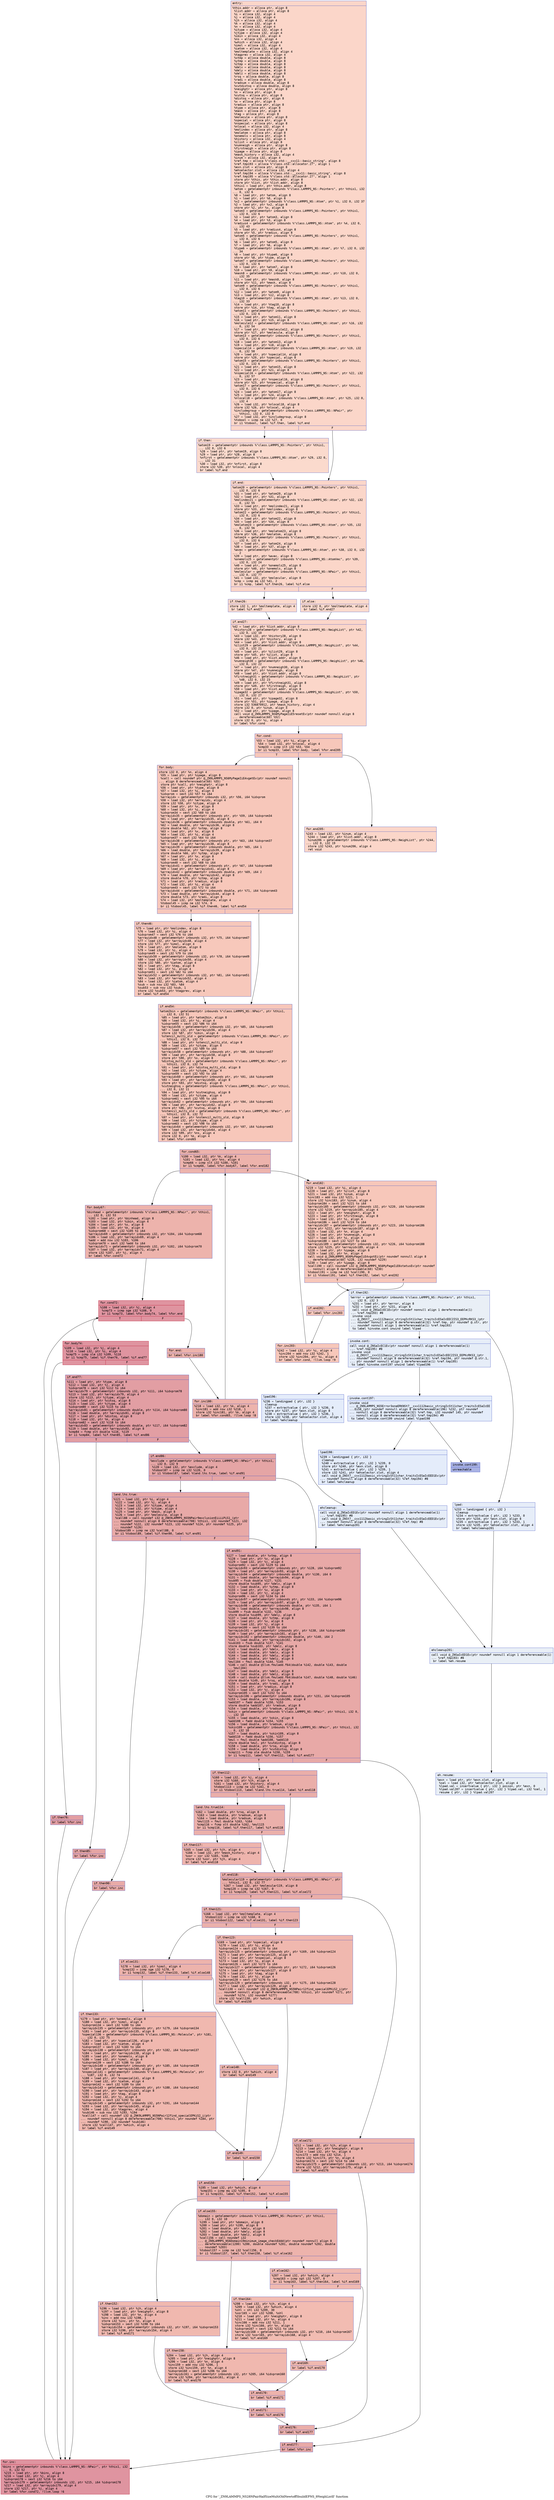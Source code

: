 digraph "CFG for '_ZN9LAMMPS_NS28NPairHalfSizeMultiOldNewtoff5buildEPNS_9NeighListE' function" {
	label="CFG for '_ZN9LAMMPS_NS28NPairHalfSizeMultiOldNewtoff5buildEPNS_9NeighListE' function";

	Node0x558f0df1bc90 [shape=record,color="#3d50c3ff", style=filled, fillcolor="#f6a38570" fontname="Courier",label="{entry:\l|  %this.addr = alloca ptr, align 8\l  %list.addr = alloca ptr, align 8\l  %i = alloca i32, align 4\l  %j = alloca i32, align 4\l  %jh = alloca i32, align 4\l  %k = alloca i32, align 4\l  %n = alloca i32, align 4\l  %itype = alloca i32, align 4\l  %jtype = alloca i32, align 4\l  %ibin = alloca i32, align 4\l  %ns = alloca i32, align 4\l  %which = alloca i32, align 4\l  %imol = alloca i32, align 4\l  %iatom = alloca i32, align 4\l  %moltemplate = alloca i32, align 4\l  %tagprev = alloca i32, align 4\l  %xtmp = alloca double, align 8\l  %ytmp = alloca double, align 8\l  %ztmp = alloca double, align 8\l  %delx = alloca double, align 8\l  %dely = alloca double, align 8\l  %delz = alloca double, align 8\l  %rsq = alloca double, align 8\l  %radi = alloca double, align 8\l  %radsum = alloca double, align 8\l  %cutdistsq = alloca double, align 8\l  %neighptr = alloca ptr, align 8\l  %s = alloca ptr, align 8\l  %cutsq = alloca ptr, align 8\l  %distsq = alloca ptr, align 8\l  %x = alloca ptr, align 8\l  %radius = alloca ptr, align 8\l  %type = alloca ptr, align 8\l  %mask = alloca ptr, align 8\l  %tag = alloca ptr, align 8\l  %molecule = alloca ptr, align 8\l  %special = alloca ptr, align 8\l  %nspecial = alloca ptr, align 8\l  %nlocal = alloca i32, align 4\l  %molindex = alloca ptr, align 8\l  %molatom = alloca ptr, align 8\l  %onemols = alloca ptr, align 8\l  %history = alloca i32, align 4\l  %ilist = alloca ptr, align 8\l  %numneigh = alloca ptr, align 8\l  %firstneigh = alloca ptr, align 8\l  %ipage = alloca ptr, align 8\l  %mask_history = alloca i32, align 4\l  %inum = alloca i32, align 4\l  %ref.tmp = alloca %\"class.std::__cxx11::basic_string\", align 8\l  %ref.tmp193 = alloca %\"class.std::allocator.27\", align 1\l  %exn.slot = alloca ptr, align 8\l  %ehselector.slot = alloca i32, align 4\l  %ref.tmp194 = alloca %\"class.std::__cxx11::basic_string\", align 8\l  %ref.tmp195 = alloca %\"class.std::allocator.27\", align 1\l  store ptr %this, ptr %this.addr, align 8\l  store ptr %list, ptr %list.addr, align 8\l  %this1 = load ptr, ptr %this.addr, align 8\l  %atom = getelementptr inbounds %\"class.LAMMPS_NS::Pointers\", ptr %this1, i32\l... 0, i32 6\l  %0 = load ptr, ptr %atom, align 8\l  %1 = load ptr, ptr %0, align 8\l  %x2 = getelementptr inbounds %\"class.LAMMPS_NS::Atom\", ptr %1, i32 0, i32 37\l  %2 = load ptr, ptr %x2, align 8\l  store ptr %2, ptr %x, align 8\l  %atom3 = getelementptr inbounds %\"class.LAMMPS_NS::Pointers\", ptr %this1,\l... i32 0, i32 6\l  %3 = load ptr, ptr %atom3, align 8\l  %4 = load ptr, ptr %3, align 8\l  %radius4 = getelementptr inbounds %\"class.LAMMPS_NS::Atom\", ptr %4, i32 0,\l... i32 43\l  %5 = load ptr, ptr %radius4, align 8\l  store ptr %5, ptr %radius, align 8\l  %atom5 = getelementptr inbounds %\"class.LAMMPS_NS::Pointers\", ptr %this1,\l... i32 0, i32 6\l  %6 = load ptr, ptr %atom5, align 8\l  %7 = load ptr, ptr %6, align 8\l  %type6 = getelementptr inbounds %\"class.LAMMPS_NS::Atom\", ptr %7, i32 0, i32\l... 34\l  %8 = load ptr, ptr %type6, align 8\l  store ptr %8, ptr %type, align 8\l  %atom7 = getelementptr inbounds %\"class.LAMMPS_NS::Pointers\", ptr %this1,\l... i32 0, i32 6\l  %9 = load ptr, ptr %atom7, align 8\l  %10 = load ptr, ptr %9, align 8\l  %mask8 = getelementptr inbounds %\"class.LAMMPS_NS::Atom\", ptr %10, i32 0,\l... i32 35\l  %11 = load ptr, ptr %mask8, align 8\l  store ptr %11, ptr %mask, align 8\l  %atom9 = getelementptr inbounds %\"class.LAMMPS_NS::Pointers\", ptr %this1,\l... i32 0, i32 6\l  %12 = load ptr, ptr %atom9, align 8\l  %13 = load ptr, ptr %12, align 8\l  %tag10 = getelementptr inbounds %\"class.LAMMPS_NS::Atom\", ptr %13, i32 0,\l... i32 33\l  %14 = load ptr, ptr %tag10, align 8\l  store ptr %14, ptr %tag, align 8\l  %atom11 = getelementptr inbounds %\"class.LAMMPS_NS::Pointers\", ptr %this1,\l... i32 0, i32 6\l  %15 = load ptr, ptr %atom11, align 8\l  %16 = load ptr, ptr %15, align 8\l  %molecule12 = getelementptr inbounds %\"class.LAMMPS_NS::Atom\", ptr %16, i32\l... 0, i32 54\l  %17 = load ptr, ptr %molecule12, align 8\l  store ptr %17, ptr %molecule, align 8\l  %atom13 = getelementptr inbounds %\"class.LAMMPS_NS::Pointers\", ptr %this1,\l... i32 0, i32 6\l  %18 = load ptr, ptr %atom13, align 8\l  %19 = load ptr, ptr %18, align 8\l  %special14 = getelementptr inbounds %\"class.LAMMPS_NS::Atom\", ptr %19, i32\l... 0, i32 58\l  %20 = load ptr, ptr %special14, align 8\l  store ptr %20, ptr %special, align 8\l  %atom15 = getelementptr inbounds %\"class.LAMMPS_NS::Pointers\", ptr %this1,\l... i32 0, i32 6\l  %21 = load ptr, ptr %atom15, align 8\l  %22 = load ptr, ptr %21, align 8\l  %nspecial16 = getelementptr inbounds %\"class.LAMMPS_NS::Atom\", ptr %22, i32\l... 0, i32 57\l  %23 = load ptr, ptr %nspecial16, align 8\l  store ptr %23, ptr %nspecial, align 8\l  %atom17 = getelementptr inbounds %\"class.LAMMPS_NS::Pointers\", ptr %this1,\l... i32 0, i32 6\l  %24 = load ptr, ptr %atom17, align 8\l  %25 = load ptr, ptr %24, align 8\l  %nlocal18 = getelementptr inbounds %\"class.LAMMPS_NS::Atom\", ptr %25, i32 0,\l... i32 4\l  %26 = load i32, ptr %nlocal18, align 8\l  store i32 %26, ptr %nlocal, align 4\l  %includegroup = getelementptr inbounds %\"class.LAMMPS_NS::NPair\", ptr\l... %this1, i32 0, i32 8\l  %27 = load i32, ptr %includegroup, align 8\l  %tobool = icmp ne i32 %27, 0\l  br i1 %tobool, label %if.then, label %if.end\l|{<s0>T|<s1>F}}"];
	Node0x558f0df1bc90:s0 -> Node0x558f0df1d6b0[tooltip="entry -> if.then\nProbability 62.50%" ];
	Node0x558f0df1bc90:s1 -> Node0x558f0df1d720[tooltip="entry -> if.end\nProbability 37.50%" ];
	Node0x558f0df1d6b0 [shape=record,color="#3d50c3ff", style=filled, fillcolor="#f7ac8e70" fontname="Courier",label="{if.then:\l|  %atom19 = getelementptr inbounds %\"class.LAMMPS_NS::Pointers\", ptr %this1,\l... i32 0, i32 6\l  %28 = load ptr, ptr %atom19, align 8\l  %29 = load ptr, ptr %28, align 8\l  %nfirst = getelementptr inbounds %\"class.LAMMPS_NS::Atom\", ptr %29, i32 0,\l... i32 31\l  %30 = load i32, ptr %nfirst, align 8\l  store i32 %30, ptr %nlocal, align 4\l  br label %if.end\l}"];
	Node0x558f0df1d6b0 -> Node0x558f0df1d720[tooltip="if.then -> if.end\nProbability 100.00%" ];
	Node0x558f0df1d720 [shape=record,color="#3d50c3ff", style=filled, fillcolor="#f6a38570" fontname="Courier",label="{if.end:\l|  %atom20 = getelementptr inbounds %\"class.LAMMPS_NS::Pointers\", ptr %this1,\l... i32 0, i32 6\l  %31 = load ptr, ptr %atom20, align 8\l  %32 = load ptr, ptr %31, align 8\l  %molindex21 = getelementptr inbounds %\"class.LAMMPS_NS::Atom\", ptr %32, i32\l... 0, i32 55\l  %33 = load ptr, ptr %molindex21, align 8\l  store ptr %33, ptr %molindex, align 8\l  %atom22 = getelementptr inbounds %\"class.LAMMPS_NS::Pointers\", ptr %this1,\l... i32 0, i32 6\l  %34 = load ptr, ptr %atom22, align 8\l  %35 = load ptr, ptr %34, align 8\l  %molatom23 = getelementptr inbounds %\"class.LAMMPS_NS::Atom\", ptr %35, i32\l... 0, i32 56\l  %36 = load ptr, ptr %molatom23, align 8\l  store ptr %36, ptr %molatom, align 8\l  %atom24 = getelementptr inbounds %\"class.LAMMPS_NS::Pointers\", ptr %this1,\l... i32 0, i32 6\l  %37 = load ptr, ptr %atom24, align 8\l  %38 = load ptr, ptr %37, align 8\l  %avec = getelementptr inbounds %\"class.LAMMPS_NS::Atom\", ptr %38, i32 0, i32\l... 2\l  %39 = load ptr, ptr %avec, align 8\l  %onemols25 = getelementptr inbounds %\"class.LAMMPS_NS::AtomVec\", ptr %39,\l... i32 0, i32 24\l  %40 = load ptr, ptr %onemols25, align 8\l  store ptr %40, ptr %onemols, align 8\l  %molecular = getelementptr inbounds %\"class.LAMMPS_NS::NPair\", ptr %this1,\l... i32 0, i32 77\l  %41 = load i32, ptr %molecular, align 8\l  %cmp = icmp eq i32 %41, 2\l  br i1 %cmp, label %if.then26, label %if.else\l|{<s0>T|<s1>F}}"];
	Node0x558f0df1d720:s0 -> Node0x558f0df241a0[tooltip="if.end -> if.then26\nProbability 50.00%" ];
	Node0x558f0df1d720:s1 -> Node0x558f0df24220[tooltip="if.end -> if.else\nProbability 50.00%" ];
	Node0x558f0df241a0 [shape=record,color="#3d50c3ff", style=filled, fillcolor="#f7ac8e70" fontname="Courier",label="{if.then26:\l|  store i32 1, ptr %moltemplate, align 4\l  br label %if.end27\l}"];
	Node0x558f0df241a0 -> Node0x558f0df243e0[tooltip="if.then26 -> if.end27\nProbability 100.00%" ];
	Node0x558f0df24220 [shape=record,color="#3d50c3ff", style=filled, fillcolor="#f7ac8e70" fontname="Courier",label="{if.else:\l|  store i32 0, ptr %moltemplate, align 4\l  br label %if.end27\l}"];
	Node0x558f0df24220 -> Node0x558f0df243e0[tooltip="if.else -> if.end27\nProbability 100.00%" ];
	Node0x558f0df243e0 [shape=record,color="#3d50c3ff", style=filled, fillcolor="#f6a38570" fontname="Courier",label="{if.end27:\l|  %42 = load ptr, ptr %list.addr, align 8\l  %history28 = getelementptr inbounds %\"class.LAMMPS_NS::NeighList\", ptr %42,\l... i32 0, i32 10\l  %43 = load i32, ptr %history28, align 8\l  store i32 %43, ptr %history, align 4\l  %44 = load ptr, ptr %list.addr, align 8\l  %ilist29 = getelementptr inbounds %\"class.LAMMPS_NS::NeighList\", ptr %44,\l... i32 0, i32 21\l  %45 = load ptr, ptr %ilist29, align 8\l  store ptr %45, ptr %ilist, align 8\l  %46 = load ptr, ptr %list.addr, align 8\l  %numneigh30 = getelementptr inbounds %\"class.LAMMPS_NS::NeighList\", ptr %46,\l... i32 0, i32 22\l  %47 = load ptr, ptr %numneigh30, align 8\l  store ptr %47, ptr %numneigh, align 8\l  %48 = load ptr, ptr %list.addr, align 8\l  %firstneigh31 = getelementptr inbounds %\"class.LAMMPS_NS::NeighList\", ptr\l... %48, i32 0, i32 23\l  %49 = load ptr, ptr %firstneigh31, align 8\l  store ptr %49, ptr %firstneigh, align 8\l  %50 = load ptr, ptr %list.addr, align 8\l  %ipage32 = getelementptr inbounds %\"class.LAMMPS_NS::NeighList\", ptr %50,\l... i32 0, i32 27\l  %51 = load ptr, ptr %ipage32, align 8\l  store ptr %51, ptr %ipage, align 8\l  store i32 536870912, ptr %mask_history, align 4\l  store i32 0, ptr %inum, align 4\l  %52 = load ptr, ptr %ipage, align 8\l  call void @_ZN9LAMMPS_NS6MyPageIiE5resetEv(ptr noundef nonnull align 8\l... dereferenceable(60) %52)\l  store i32 0, ptr %i, align 4\l  br label %for.cond\l}"];
	Node0x558f0df243e0 -> Node0x558f0df26610[tooltip="if.end27 -> for.cond\nProbability 100.00%" ];
	Node0x558f0df26610 [shape=record,color="#3d50c3ff", style=filled, fillcolor="#ec7f6370" fontname="Courier",label="{for.cond:\l|  %53 = load i32, ptr %i, align 4\l  %54 = load i32, ptr %nlocal, align 4\l  %cmp33 = icmp slt i32 %53, %54\l  br i1 %cmp33, label %for.body, label %for.end205\l|{<s0>T|<s1>F}}"];
	Node0x558f0df26610:s0 -> Node0x558f0df268c0[tooltip="for.cond -> for.body\nProbability 96.88%" ];
	Node0x558f0df26610:s1 -> Node0x558f0df26940[tooltip="for.cond -> for.end205\nProbability 3.12%" ];
	Node0x558f0df268c0 [shape=record,color="#3d50c3ff", style=filled, fillcolor="#ec7f6370" fontname="Courier",label="{for.body:\l|  store i32 0, ptr %n, align 4\l  %55 = load ptr, ptr %ipage, align 8\l  %call = call noundef ptr @_ZN9LAMMPS_NS6MyPageIiE4vgetEv(ptr noundef nonnull\l... align 8 dereferenceable(60) %55)\l  store ptr %call, ptr %neighptr, align 8\l  %56 = load ptr, ptr %type, align 8\l  %57 = load i32, ptr %i, align 4\l  %idxprom = sext i32 %57 to i64\l  %arrayidx = getelementptr inbounds i32, ptr %56, i64 %idxprom\l  %58 = load i32, ptr %arrayidx, align 4\l  store i32 %58, ptr %itype, align 4\l  %59 = load ptr, ptr %x, align 8\l  %60 = load i32, ptr %i, align 4\l  %idxprom34 = sext i32 %60 to i64\l  %arrayidx35 = getelementptr inbounds ptr, ptr %59, i64 %idxprom34\l  %61 = load ptr, ptr %arrayidx35, align 8\l  %arrayidx36 = getelementptr inbounds double, ptr %61, i64 0\l  %62 = load double, ptr %arrayidx36, align 8\l  store double %62, ptr %xtmp, align 8\l  %63 = load ptr, ptr %x, align 8\l  %64 = load i32, ptr %i, align 4\l  %idxprom37 = sext i32 %64 to i64\l  %arrayidx38 = getelementptr inbounds ptr, ptr %63, i64 %idxprom37\l  %65 = load ptr, ptr %arrayidx38, align 8\l  %arrayidx39 = getelementptr inbounds double, ptr %65, i64 1\l  %66 = load double, ptr %arrayidx39, align 8\l  store double %66, ptr %ytmp, align 8\l  %67 = load ptr, ptr %x, align 8\l  %68 = load i32, ptr %i, align 4\l  %idxprom40 = sext i32 %68 to i64\l  %arrayidx41 = getelementptr inbounds ptr, ptr %67, i64 %idxprom40\l  %69 = load ptr, ptr %arrayidx41, align 8\l  %arrayidx42 = getelementptr inbounds double, ptr %69, i64 2\l  %70 = load double, ptr %arrayidx42, align 8\l  store double %70, ptr %ztmp, align 8\l  %71 = load ptr, ptr %radius, align 8\l  %72 = load i32, ptr %i, align 4\l  %idxprom43 = sext i32 %72 to i64\l  %arrayidx44 = getelementptr inbounds double, ptr %71, i64 %idxprom43\l  %73 = load double, ptr %arrayidx44, align 8\l  store double %73, ptr %radi, align 8\l  %74 = load i32, ptr %moltemplate, align 4\l  %tobool45 = icmp ne i32 %74, 0\l  br i1 %tobool45, label %if.then46, label %if.end54\l|{<s0>T|<s1>F}}"];
	Node0x558f0df268c0:s0 -> Node0x558f0df285a0[tooltip="for.body -> if.then46\nProbability 62.50%" ];
	Node0x558f0df268c0:s1 -> Node0x558f0df28680[tooltip="for.body -> if.end54\nProbability 37.50%" ];
	Node0x558f0df285a0 [shape=record,color="#3d50c3ff", style=filled, fillcolor="#ed836670" fontname="Courier",label="{if.then46:\l|  %75 = load ptr, ptr %molindex, align 8\l  %76 = load i32, ptr %i, align 4\l  %idxprom47 = sext i32 %76 to i64\l  %arrayidx48 = getelementptr inbounds i32, ptr %75, i64 %idxprom47\l  %77 = load i32, ptr %arrayidx48, align 4\l  store i32 %77, ptr %imol, align 4\l  %78 = load ptr, ptr %molatom, align 8\l  %79 = load i32, ptr %i, align 4\l  %idxprom49 = sext i32 %79 to i64\l  %arrayidx50 = getelementptr inbounds i32, ptr %78, i64 %idxprom49\l  %80 = load i32, ptr %arrayidx50, align 4\l  store i32 %80, ptr %iatom, align 4\l  %81 = load ptr, ptr %tag, align 8\l  %82 = load i32, ptr %i, align 4\l  %idxprom51 = sext i32 %82 to i64\l  %arrayidx52 = getelementptr inbounds i32, ptr %81, i64 %idxprom51\l  %83 = load i32, ptr %arrayidx52, align 4\l  %84 = load i32, ptr %iatom, align 4\l  %sub = sub nsw i32 %83, %84\l  %sub53 = sub nsw i32 %sub, 1\l  store i32 %sub53, ptr %tagprev, align 4\l  br label %if.end54\l}"];
	Node0x558f0df285a0 -> Node0x558f0df28680[tooltip="if.then46 -> if.end54\nProbability 100.00%" ];
	Node0x558f0df28680 [shape=record,color="#3d50c3ff", style=filled, fillcolor="#ec7f6370" fontname="Courier",label="{if.end54:\l|  %atom2bin = getelementptr inbounds %\"class.LAMMPS_NS::NPair\", ptr %this1,\l... i32 0, i32 51\l  %85 = load ptr, ptr %atom2bin, align 8\l  %86 = load i32, ptr %i, align 4\l  %idxprom55 = sext i32 %86 to i64\l  %arrayidx56 = getelementptr inbounds i32, ptr %85, i64 %idxprom55\l  %87 = load i32, ptr %arrayidx56, align 4\l  store i32 %87, ptr %ibin, align 4\l  %stencil_multi_old = getelementptr inbounds %\"class.LAMMPS_NS::NPair\", ptr\l... %this1, i32 0, i32 73\l  %88 = load ptr, ptr %stencil_multi_old, align 8\l  %89 = load i32, ptr %itype, align 4\l  %idxprom57 = sext i32 %89 to i64\l  %arrayidx58 = getelementptr inbounds ptr, ptr %88, i64 %idxprom57\l  %90 = load ptr, ptr %arrayidx58, align 8\l  store ptr %90, ptr %s, align 8\l  %distsq_multi_old = getelementptr inbounds %\"class.LAMMPS_NS::NPair\", ptr\l... %this1, i32 0, i32 74\l  %91 = load ptr, ptr %distsq_multi_old, align 8\l  %92 = load i32, ptr %itype, align 4\l  %idxprom59 = sext i32 %92 to i64\l  %arrayidx60 = getelementptr inbounds ptr, ptr %91, i64 %idxprom59\l  %93 = load ptr, ptr %arrayidx60, align 8\l  store ptr %93, ptr %distsq, align 8\l  %cutneighsq = getelementptr inbounds %\"class.LAMMPS_NS::NPair\", ptr %this1,\l... i32 0, i32 11\l  %94 = load ptr, ptr %cutneighsq, align 8\l  %95 = load i32, ptr %itype, align 4\l  %idxprom61 = sext i32 %95 to i64\l  %arrayidx62 = getelementptr inbounds ptr, ptr %94, i64 %idxprom61\l  %96 = load ptr, ptr %arrayidx62, align 8\l  store ptr %96, ptr %cutsq, align 8\l  %nstencil_multi_old = getelementptr inbounds %\"class.LAMMPS_NS::NPair\", ptr\l... %this1, i32 0, i32 72\l  %97 = load ptr, ptr %nstencil_multi_old, align 8\l  %98 = load i32, ptr %itype, align 4\l  %idxprom63 = sext i32 %98 to i64\l  %arrayidx64 = getelementptr inbounds i32, ptr %97, i64 %idxprom63\l  %99 = load i32, ptr %arrayidx64, align 4\l  store i32 %99, ptr %ns, align 4\l  store i32 0, ptr %k, align 4\l  br label %for.cond65\l}"];
	Node0x558f0df28680 -> Node0x558f0df2b580[tooltip="if.end54 -> for.cond65\nProbability 100.00%" ];
	Node0x558f0df2b580 [shape=record,color="#3d50c3ff", style=filled, fillcolor="#d6524470" fontname="Courier",label="{for.cond65:\l|  %100 = load i32, ptr %k, align 4\l  %101 = load i32, ptr %ns, align 4\l  %cmp66 = icmp slt i32 %100, %101\l  br i1 %cmp66, label %for.body67, label %for.end182\l|{<s0>T|<s1>F}}"];
	Node0x558f0df2b580:s0 -> Node0x558f0df2b7f0[tooltip="for.cond65 -> for.body67\nProbability 96.88%" ];
	Node0x558f0df2b580:s1 -> Node0x558f0df2b840[tooltip="for.cond65 -> for.end182\nProbability 3.12%" ];
	Node0x558f0df2b7f0 [shape=record,color="#3d50c3ff", style=filled, fillcolor="#d6524470" fontname="Courier",label="{for.body67:\l|  %binhead = getelementptr inbounds %\"class.LAMMPS_NS::NPair\", ptr %this1,\l... i32 0, i32 53\l  %102 = load ptr, ptr %binhead, align 8\l  %103 = load i32, ptr %ibin, align 4\l  %104 = load ptr, ptr %s, align 8\l  %105 = load i32, ptr %k, align 4\l  %idxprom68 = sext i32 %105 to i64\l  %arrayidx69 = getelementptr inbounds i32, ptr %104, i64 %idxprom68\l  %106 = load i32, ptr %arrayidx69, align 4\l  %add = add nsw i32 %103, %106\l  %idxprom70 = sext i32 %add to i64\l  %arrayidx71 = getelementptr inbounds i32, ptr %102, i64 %idxprom70\l  %107 = load i32, ptr %arrayidx71, align 4\l  store i32 %107, ptr %j, align 4\l  br label %for.cond72\l}"];
	Node0x558f0df2b7f0 -> Node0x558f0df2c1b0[tooltip="for.body67 -> for.cond72\nProbability 100.00%" ];
	Node0x558f0df2c1b0 [shape=record,color="#b70d28ff", style=filled, fillcolor="#b70d2870" fontname="Courier",label="{for.cond72:\l|  %108 = load i32, ptr %j, align 4\l  %cmp73 = icmp sge i32 %108, 0\l  br i1 %cmp73, label %for.body74, label %for.end\l|{<s0>T|<s1>F}}"];
	Node0x558f0df2c1b0:s0 -> Node0x558f0df2c3d0[tooltip="for.cond72 -> for.body74\nProbability 96.88%" ];
	Node0x558f0df2c1b0:s1 -> Node0x558f0df2c450[tooltip="for.cond72 -> for.end\nProbability 3.12%" ];
	Node0x558f0df2c3d0 [shape=record,color="#b70d28ff", style=filled, fillcolor="#b70d2870" fontname="Courier",label="{for.body74:\l|  %109 = load i32, ptr %j, align 4\l  %110 = load i32, ptr %i, align 4\l  %cmp75 = icmp sle i32 %109, %110\l  br i1 %cmp75, label %if.then76, label %if.end77\l|{<s0>T|<s1>F}}"];
	Node0x558f0df2c3d0:s0 -> Node0x558f0df2c780[tooltip="for.body74 -> if.then76\nProbability 50.00%" ];
	Node0x558f0df2c3d0:s1 -> Node0x558f0df2c800[tooltip="for.body74 -> if.end77\nProbability 50.00%" ];
	Node0x558f0df2c780 [shape=record,color="#3d50c3ff", style=filled, fillcolor="#be242e70" fontname="Courier",label="{if.then76:\l|  br label %for.inc\l}"];
	Node0x558f0df2c780 -> Node0x558f0df2c990[tooltip="if.then76 -> for.inc\nProbability 100.00%" ];
	Node0x558f0df2c800 [shape=record,color="#3d50c3ff", style=filled, fillcolor="#be242e70" fontname="Courier",label="{if.end77:\l|  %111 = load ptr, ptr %type, align 8\l  %112 = load i32, ptr %j, align 4\l  %idxprom78 = sext i32 %112 to i64\l  %arrayidx79 = getelementptr inbounds i32, ptr %111, i64 %idxprom78\l  %113 = load i32, ptr %arrayidx79, align 4\l  store i32 %113, ptr %jtype, align 4\l  %114 = load ptr, ptr %cutsq, align 8\l  %115 = load i32, ptr %jtype, align 4\l  %idxprom80 = sext i32 %115 to i64\l  %arrayidx81 = getelementptr inbounds double, ptr %114, i64 %idxprom80\l  %116 = load double, ptr %arrayidx81, align 8\l  %117 = load ptr, ptr %distsq, align 8\l  %118 = load i32, ptr %k, align 4\l  %idxprom82 = sext i32 %118 to i64\l  %arrayidx83 = getelementptr inbounds double, ptr %117, i64 %idxprom82\l  %119 = load double, ptr %arrayidx83, align 8\l  %cmp84 = fcmp olt double %116, %119\l  br i1 %cmp84, label %if.then85, label %if.end86\l|{<s0>T|<s1>F}}"];
	Node0x558f0df2c800:s0 -> Node0x558f0df2d490[tooltip="if.end77 -> if.then85\nProbability 50.00%" ];
	Node0x558f0df2c800:s1 -> Node0x558f0df2d510[tooltip="if.end77 -> if.end86\nProbability 50.00%" ];
	Node0x558f0df2d490 [shape=record,color="#3d50c3ff", style=filled, fillcolor="#c5333470" fontname="Courier",label="{if.then85:\l|  br label %for.inc\l}"];
	Node0x558f0df2d490 -> Node0x558f0df2c990[tooltip="if.then85 -> for.inc\nProbability 100.00%" ];
	Node0x558f0df2d510 [shape=record,color="#3d50c3ff", style=filled, fillcolor="#c5333470" fontname="Courier",label="{if.end86:\l|  %exclude = getelementptr inbounds %\"class.LAMMPS_NS::NPair\", ptr %this1,\l... i32 0, i32 9\l  %120 = load i32, ptr %exclude, align 4\l  %tobool87 = icmp ne i32 %120, 0\l  br i1 %tobool87, label %land.lhs.true, label %if.end91\l|{<s0>T|<s1>F}}"];
	Node0x558f0df2d510:s0 -> Node0x558f0df2d960[tooltip="if.end86 -> land.lhs.true\nProbability 62.50%" ];
	Node0x558f0df2d510:s1 -> Node0x558f0df21de0[tooltip="if.end86 -> if.end91\nProbability 37.50%" ];
	Node0x558f0df2d960 [shape=record,color="#3d50c3ff", style=filled, fillcolor="#ca3b3770" fontname="Courier",label="{land.lhs.true:\l|  %121 = load i32, ptr %i, align 4\l  %122 = load i32, ptr %j, align 4\l  %123 = load i32, ptr %itype, align 4\l  %124 = load i32, ptr %jtype, align 4\l  %125 = load ptr, ptr %mask, align 8\l  %126 = load ptr, ptr %molecule, align 8\l  %call88 = call noundef i32 @_ZNK9LAMMPS_NS5NPair9exclusionEiiiiPiS1_(ptr\l... noundef nonnull align 8 dereferenceable(708) %this1, i32 noundef %121, i32\l... noundef %122, i32 noundef %123, i32 noundef %124, ptr noundef %125, ptr\l... noundef %126)\l  %tobool89 = icmp ne i32 %call88, 0\l  br i1 %tobool89, label %if.then90, label %if.end91\l|{<s0>T|<s1>F}}"];
	Node0x558f0df2d960:s0 -> Node0x558f0df22540[tooltip="land.lhs.true -> if.then90\nProbability 62.50%" ];
	Node0x558f0df2d960:s1 -> Node0x558f0df21de0[tooltip="land.lhs.true -> if.end91\nProbability 37.50%" ];
	Node0x558f0df22540 [shape=record,color="#3d50c3ff", style=filled, fillcolor="#cc403a70" fontname="Courier",label="{if.then90:\l|  br label %for.inc\l}"];
	Node0x558f0df22540 -> Node0x558f0df2c990[tooltip="if.then90 -> for.inc\nProbability 100.00%" ];
	Node0x558f0df21de0 [shape=record,color="#3d50c3ff", style=filled, fillcolor="#ca3b3770" fontname="Courier",label="{if.end91:\l|  %127 = load double, ptr %xtmp, align 8\l  %128 = load ptr, ptr %x, align 8\l  %129 = load i32, ptr %j, align 4\l  %idxprom92 = sext i32 %129 to i64\l  %arrayidx93 = getelementptr inbounds ptr, ptr %128, i64 %idxprom92\l  %130 = load ptr, ptr %arrayidx93, align 8\l  %arrayidx94 = getelementptr inbounds double, ptr %130, i64 0\l  %131 = load double, ptr %arrayidx94, align 8\l  %sub95 = fsub double %127, %131\l  store double %sub95, ptr %delx, align 8\l  %132 = load double, ptr %ytmp, align 8\l  %133 = load ptr, ptr %x, align 8\l  %134 = load i32, ptr %j, align 4\l  %idxprom96 = sext i32 %134 to i64\l  %arrayidx97 = getelementptr inbounds ptr, ptr %133, i64 %idxprom96\l  %135 = load ptr, ptr %arrayidx97, align 8\l  %arrayidx98 = getelementptr inbounds double, ptr %135, i64 1\l  %136 = load double, ptr %arrayidx98, align 8\l  %sub99 = fsub double %132, %136\l  store double %sub99, ptr %dely, align 8\l  %137 = load double, ptr %ztmp, align 8\l  %138 = load ptr, ptr %x, align 8\l  %139 = load i32, ptr %j, align 4\l  %idxprom100 = sext i32 %139 to i64\l  %arrayidx101 = getelementptr inbounds ptr, ptr %138, i64 %idxprom100\l  %140 = load ptr, ptr %arrayidx101, align 8\l  %arrayidx102 = getelementptr inbounds double, ptr %140, i64 2\l  %141 = load double, ptr %arrayidx102, align 8\l  %sub103 = fsub double %137, %141\l  store double %sub103, ptr %delz, align 8\l  %142 = load double, ptr %delx, align 8\l  %143 = load double, ptr %delx, align 8\l  %144 = load double, ptr %dely, align 8\l  %145 = load double, ptr %dely, align 8\l  %mul104 = fmul double %144, %145\l  %146 = call double @llvm.fmuladd.f64(double %142, double %143, double\l... %mul104)\l  %147 = load double, ptr %delz, align 8\l  %148 = load double, ptr %delz, align 8\l  %149 = call double @llvm.fmuladd.f64(double %147, double %148, double %146)\l  store double %149, ptr %rsq, align 8\l  %150 = load double, ptr %radi, align 8\l  %151 = load ptr, ptr %radius, align 8\l  %152 = load i32, ptr %j, align 4\l  %idxprom105 = sext i32 %152 to i64\l  %arrayidx106 = getelementptr inbounds double, ptr %151, i64 %idxprom105\l  %153 = load double, ptr %arrayidx106, align 8\l  %add107 = fadd double %150, %153\l  store double %add107, ptr %radsum, align 8\l  %154 = load double, ptr %radsum, align 8\l  %skin = getelementptr inbounds %\"class.LAMMPS_NS::NPair\", ptr %this1, i32 0,\l... i32 10\l  %155 = load double, ptr %skin, align 8\l  %add108 = fadd double %154, %155\l  %156 = load double, ptr %radsum, align 8\l  %skin109 = getelementptr inbounds %\"class.LAMMPS_NS::NPair\", ptr %this1, i32\l... 0, i32 10\l  %157 = load double, ptr %skin109, align 8\l  %add110 = fadd double %156, %157\l  %mul = fmul double %add108, %add110\l  store double %mul, ptr %cutdistsq, align 8\l  %158 = load double, ptr %rsq, align 8\l  %159 = load double, ptr %cutdistsq, align 8\l  %cmp111 = fcmp ole double %158, %159\l  br i1 %cmp111, label %if.then112, label %if.end177\l|{<s0>T|<s1>F}}"];
	Node0x558f0df21de0:s0 -> Node0x558f0df253e0[tooltip="if.end91 -> if.then112\nProbability 50.00%" ];
	Node0x558f0df21de0:s1 -> Node0x558f0df25460[tooltip="if.end91 -> if.end177\nProbability 50.00%" ];
	Node0x558f0df253e0 [shape=record,color="#3d50c3ff", style=filled, fillcolor="#d0473d70" fontname="Courier",label="{if.then112:\l|  %160 = load i32, ptr %j, align 4\l  store i32 %160, ptr %jh, align 4\l  %161 = load i32, ptr %history, align 4\l  %tobool113 = icmp ne i32 %161, 0\l  br i1 %tobool113, label %land.lhs.true114, label %if.end118\l|{<s0>T|<s1>F}}"];
	Node0x558f0df253e0:s0 -> Node0x558f0df32870[tooltip="if.then112 -> land.lhs.true114\nProbability 62.50%" ];
	Node0x558f0df253e0:s1 -> Node0x558f0df32910[tooltip="if.then112 -> if.end118\nProbability 37.50%" ];
	Node0x558f0df32870 [shape=record,color="#3d50c3ff", style=filled, fillcolor="#d24b4070" fontname="Courier",label="{land.lhs.true114:\l|  %162 = load double, ptr %rsq, align 8\l  %163 = load double, ptr %radsum, align 8\l  %164 = load double, ptr %radsum, align 8\l  %mul115 = fmul double %163, %164\l  %cmp116 = fcmp olt double %162, %mul115\l  br i1 %cmp116, label %if.then117, label %if.end118\l|{<s0>T|<s1>F}}"];
	Node0x558f0df32870:s0 -> Node0x558f0df32d90[tooltip="land.lhs.true114 -> if.then117\nProbability 50.00%" ];
	Node0x558f0df32870:s1 -> Node0x558f0df32910[tooltip="land.lhs.true114 -> if.end118\nProbability 50.00%" ];
	Node0x558f0df32d90 [shape=record,color="#3d50c3ff", style=filled, fillcolor="#d8564670" fontname="Courier",label="{if.then117:\l|  %165 = load i32, ptr %jh, align 4\l  %166 = load i32, ptr %mask_history, align 4\l  %xor = xor i32 %165, %166\l  store i32 %xor, ptr %jh, align 4\l  br label %if.end118\l}"];
	Node0x558f0df32d90 -> Node0x558f0df32910[tooltip="if.then117 -> if.end118\nProbability 100.00%" ];
	Node0x558f0df32910 [shape=record,color="#3d50c3ff", style=filled, fillcolor="#d0473d70" fontname="Courier",label="{if.end118:\l|  %molecular119 = getelementptr inbounds %\"class.LAMMPS_NS::NPair\", ptr\l... %this1, i32 0, i32 77\l  %167 = load i32, ptr %molecular119, align 8\l  %cmp120 = icmp ne i32 %167, 0\l  br i1 %cmp120, label %if.then121, label %if.else172\l|{<s0>T|<s1>F}}"];
	Node0x558f0df32910:s0 -> Node0x558f0df33340[tooltip="if.end118 -> if.then121\nProbability 62.50%" ];
	Node0x558f0df32910:s1 -> Node0x558f0df333c0[tooltip="if.end118 -> if.else172\nProbability 37.50%" ];
	Node0x558f0df33340 [shape=record,color="#3d50c3ff", style=filled, fillcolor="#d24b4070" fontname="Courier",label="{if.then121:\l|  %168 = load i32, ptr %moltemplate, align 4\l  %tobool122 = icmp ne i32 %168, 0\l  br i1 %tobool122, label %if.else131, label %if.then123\l|{<s0>T|<s1>F}}"];
	Node0x558f0df33340:s0 -> Node0x558f0df33630[tooltip="if.then121 -> if.else131\nProbability 62.50%" ];
	Node0x558f0df33340:s1 -> Node0x558f0df336b0[tooltip="if.then121 -> if.then123\nProbability 37.50%" ];
	Node0x558f0df336b0 [shape=record,color="#3d50c3ff", style=filled, fillcolor="#dc5d4a70" fontname="Courier",label="{if.then123:\l|  %169 = load ptr, ptr %special, align 8\l  %170 = load i32, ptr %i, align 4\l  %idxprom124 = sext i32 %170 to i64\l  %arrayidx125 = getelementptr inbounds ptr, ptr %169, i64 %idxprom124\l  %171 = load ptr, ptr %arrayidx125, align 8\l  %172 = load ptr, ptr %nspecial, align 8\l  %173 = load i32, ptr %i, align 4\l  %idxprom126 = sext i32 %173 to i64\l  %arrayidx127 = getelementptr inbounds ptr, ptr %172, i64 %idxprom126\l  %174 = load ptr, ptr %arrayidx127, align 8\l  %175 = load ptr, ptr %tag, align 8\l  %176 = load i32, ptr %j, align 4\l  %idxprom128 = sext i32 %176 to i64\l  %arrayidx129 = getelementptr inbounds i32, ptr %175, i64 %idxprom128\l  %177 = load i32, ptr %arrayidx129, align 4\l  %call130 = call noundef i32 @_ZNK9LAMMPS_NS5NPair12find_specialEPKiS2_i(ptr\l... noundef nonnull align 8 dereferenceable(708) %this1, ptr noundef %171, ptr\l... noundef %174, i32 noundef %177)\l  store i32 %call130, ptr %which, align 4\l  br label %if.end150\l}"];
	Node0x558f0df336b0 -> Node0x558f0df343f0[tooltip="if.then123 -> if.end150\nProbability 100.00%" ];
	Node0x558f0df33630 [shape=record,color="#3d50c3ff", style=filled, fillcolor="#d6524470" fontname="Courier",label="{if.else131:\l|  %178 = load i32, ptr %imol, align 4\l  %cmp132 = icmp sge i32 %178, 0\l  br i1 %cmp132, label %if.then133, label %if.else148\l|{<s0>T|<s1>F}}"];
	Node0x558f0df33630:s0 -> Node0x558f0df34620[tooltip="if.else131 -> if.then133\nProbability 50.00%" ];
	Node0x558f0df33630:s1 -> Node0x558f0df346a0[tooltip="if.else131 -> if.else148\nProbability 50.00%" ];
	Node0x558f0df34620 [shape=record,color="#3d50c3ff", style=filled, fillcolor="#dc5d4a70" fontname="Courier",label="{if.then133:\l|  %179 = load ptr, ptr %onemols, align 8\l  %180 = load i32, ptr %imol, align 4\l  %idxprom134 = sext i32 %180 to i64\l  %arrayidx135 = getelementptr inbounds ptr, ptr %179, i64 %idxprom134\l  %181 = load ptr, ptr %arrayidx135, align 8\l  %special136 = getelementptr inbounds %\"class.LAMMPS_NS::Molecule\", ptr %181,\l... i32 0, i32 75\l  %182 = load ptr, ptr %special136, align 8\l  %183 = load i32, ptr %iatom, align 4\l  %idxprom137 = sext i32 %183 to i64\l  %arrayidx138 = getelementptr inbounds ptr, ptr %182, i64 %idxprom137\l  %184 = load ptr, ptr %arrayidx138, align 8\l  %185 = load ptr, ptr %onemols, align 8\l  %186 = load i32, ptr %imol, align 4\l  %idxprom139 = sext i32 %186 to i64\l  %arrayidx140 = getelementptr inbounds ptr, ptr %185, i64 %idxprom139\l  %187 = load ptr, ptr %arrayidx140, align 8\l  %nspecial141 = getelementptr inbounds %\"class.LAMMPS_NS::Molecule\", ptr\l... %187, i32 0, i32 74\l  %188 = load ptr, ptr %nspecial141, align 8\l  %189 = load i32, ptr %iatom, align 4\l  %idxprom142 = sext i32 %189 to i64\l  %arrayidx143 = getelementptr inbounds ptr, ptr %188, i64 %idxprom142\l  %190 = load ptr, ptr %arrayidx143, align 8\l  %191 = load ptr, ptr %tag, align 8\l  %192 = load i32, ptr %j, align 4\l  %idxprom144 = sext i32 %192 to i64\l  %arrayidx145 = getelementptr inbounds i32, ptr %191, i64 %idxprom144\l  %193 = load i32, ptr %arrayidx145, align 4\l  %194 = load i32, ptr %tagprev, align 4\l  %sub146 = sub nsw i32 %193, %194\l  %call147 = call noundef i32 @_ZNK9LAMMPS_NS5NPair12find_specialEPKiS2_i(ptr\l... noundef nonnull align 8 dereferenceable(708) %this1, ptr noundef %184, ptr\l... noundef %190, i32 noundef %sub146)\l  store i32 %call147, ptr %which, align 4\l  br label %if.end149\l}"];
	Node0x558f0df34620 -> Node0x558f0df2abb0[tooltip="if.then133 -> if.end149\nProbability 100.00%" ];
	Node0x558f0df346a0 [shape=record,color="#3d50c3ff", style=filled, fillcolor="#dc5d4a70" fontname="Courier",label="{if.else148:\l|  store i32 0, ptr %which, align 4\l  br label %if.end149\l}"];
	Node0x558f0df346a0 -> Node0x558f0df2abb0[tooltip="if.else148 -> if.end149\nProbability 100.00%" ];
	Node0x558f0df2abb0 [shape=record,color="#3d50c3ff", style=filled, fillcolor="#d6524470" fontname="Courier",label="{if.end149:\l|  br label %if.end150\l}"];
	Node0x558f0df2abb0 -> Node0x558f0df343f0[tooltip="if.end149 -> if.end150\nProbability 100.00%" ];
	Node0x558f0df343f0 [shape=record,color="#3d50c3ff", style=filled, fillcolor="#d24b4070" fontname="Courier",label="{if.end150:\l|  %195 = load i32, ptr %which, align 4\l  %cmp151 = icmp eq i32 %195, 0\l  br i1 %cmp151, label %if.then152, label %if.else155\l|{<s0>T|<s1>F}}"];
	Node0x558f0df343f0:s0 -> Node0x558f0df2af00[tooltip="if.end150 -> if.then152\nProbability 37.50%" ];
	Node0x558f0df343f0:s1 -> Node0x558f0df2af80[tooltip="if.end150 -> if.else155\nProbability 62.50%" ];
	Node0x558f0df2af00 [shape=record,color="#3d50c3ff", style=filled, fillcolor="#dc5d4a70" fontname="Courier",label="{if.then152:\l|  %196 = load i32, ptr %jh, align 4\l  %197 = load ptr, ptr %neighptr, align 8\l  %198 = load i32, ptr %n, align 4\l  %inc = add nsw i32 %198, 1\l  store i32 %inc, ptr %n, align 4\l  %idxprom153 = sext i32 %198 to i64\l  %arrayidx154 = getelementptr inbounds i32, ptr %197, i64 %idxprom153\l  store i32 %196, ptr %arrayidx154, align 4\l  br label %if.end171\l}"];
	Node0x558f0df2af00 -> Node0x558f0df2b4f0[tooltip="if.then152 -> if.end171\nProbability 100.00%" ];
	Node0x558f0df2af80 [shape=record,color="#3d50c3ff", style=filled, fillcolor="#d6524470" fontname="Courier",label="{if.else155:\l|  %domain = getelementptr inbounds %\"class.LAMMPS_NS::Pointers\", ptr %this1,\l... i32 0, i32 10\l  %199 = load ptr, ptr %domain, align 8\l  %200 = load ptr, ptr %199, align 8\l  %201 = load double, ptr %delx, align 8\l  %202 = load double, ptr %dely, align 8\l  %203 = load double, ptr %delz, align 8\l  %call156 = call noundef i32\l... @_ZN9LAMMPS_NS6Domain19minimum_image_checkEddd(ptr noundef nonnull align 8\l... dereferenceable(1200) %200, double noundef %201, double noundef %202, double\l... noundef %203)\l  %tobool157 = icmp ne i32 %call156, 0\l  br i1 %tobool157, label %if.then158, label %if.else162\l|{<s0>T|<s1>F}}"];
	Node0x558f0df2af80:s0 -> Node0x558f0df37dd0[tooltip="if.else155 -> if.then158\nProbability 62.50%" ];
	Node0x558f0df2af80:s1 -> Node0x558f0df37eb0[tooltip="if.else155 -> if.else162\nProbability 37.50%" ];
	Node0x558f0df37dd0 [shape=record,color="#3d50c3ff", style=filled, fillcolor="#dc5d4a70" fontname="Courier",label="{if.then158:\l|  %204 = load i32, ptr %jh, align 4\l  %205 = load ptr, ptr %neighptr, align 8\l  %206 = load i32, ptr %n, align 4\l  %inc159 = add nsw i32 %206, 1\l  store i32 %inc159, ptr %n, align 4\l  %idxprom160 = sext i32 %206 to i64\l  %arrayidx161 = getelementptr inbounds i32, ptr %205, i64 %idxprom160\l  store i32 %204, ptr %arrayidx161, align 4\l  br label %if.end170\l}"];
	Node0x558f0df37dd0 -> Node0x558f0df38500[tooltip="if.then158 -> if.end170\nProbability 100.00%" ];
	Node0x558f0df37eb0 [shape=record,color="#3d50c3ff", style=filled, fillcolor="#de614d70" fontname="Courier",label="{if.else162:\l|  %207 = load i32, ptr %which, align 4\l  %cmp163 = icmp sgt i32 %207, 0\l  br i1 %cmp163, label %if.then164, label %if.end169\l|{<s0>T|<s1>F}}"];
	Node0x558f0df37eb0:s0 -> Node0x558f0df38720[tooltip="if.else162 -> if.then164\nProbability 62.50%" ];
	Node0x558f0df37eb0:s1 -> Node0x558f0df387a0[tooltip="if.else162 -> if.end169\nProbability 37.50%" ];
	Node0x558f0df38720 [shape=record,color="#3d50c3ff", style=filled, fillcolor="#e1675170" fontname="Courier",label="{if.then164:\l|  %208 = load i32, ptr %jh, align 4\l  %209 = load i32, ptr %which, align 4\l  %shl = shl i32 %209, 30\l  %xor165 = xor i32 %208, %shl\l  %210 = load ptr, ptr %neighptr, align 8\l  %211 = load i32, ptr %n, align 4\l  %inc166 = add nsw i32 %211, 1\l  store i32 %inc166, ptr %n, align 4\l  %idxprom167 = sext i32 %211 to i64\l  %arrayidx168 = getelementptr inbounds i32, ptr %210, i64 %idxprom167\l  store i32 %xor165, ptr %arrayidx168, align 4\l  br label %if.end169\l}"];
	Node0x558f0df38720 -> Node0x558f0df387a0[tooltip="if.then164 -> if.end169\nProbability 100.00%" ];
	Node0x558f0df387a0 [shape=record,color="#3d50c3ff", style=filled, fillcolor="#de614d70" fontname="Courier",label="{if.end169:\l|  br label %if.end170\l}"];
	Node0x558f0df387a0 -> Node0x558f0df38500[tooltip="if.end169 -> if.end170\nProbability 100.00%" ];
	Node0x558f0df38500 [shape=record,color="#3d50c3ff", style=filled, fillcolor="#d6524470" fontname="Courier",label="{if.end170:\l|  br label %if.end171\l}"];
	Node0x558f0df38500 -> Node0x558f0df2b4f0[tooltip="if.end170 -> if.end171\nProbability 100.00%" ];
	Node0x558f0df2b4f0 [shape=record,color="#3d50c3ff", style=filled, fillcolor="#d24b4070" fontname="Courier",label="{if.end171:\l|  br label %if.end176\l}"];
	Node0x558f0df2b4f0 -> Node0x558f0df39170[tooltip="if.end171 -> if.end176\nProbability 100.00%" ];
	Node0x558f0df333c0 [shape=record,color="#3d50c3ff", style=filled, fillcolor="#d6524470" fontname="Courier",label="{if.else172:\l|  %212 = load i32, ptr %jh, align 4\l  %213 = load ptr, ptr %neighptr, align 8\l  %214 = load i32, ptr %n, align 4\l  %inc173 = add nsw i32 %214, 1\l  store i32 %inc173, ptr %n, align 4\l  %idxprom174 = sext i32 %214 to i64\l  %arrayidx175 = getelementptr inbounds i32, ptr %213, i64 %idxprom174\l  store i32 %212, ptr %arrayidx175, align 4\l  br label %if.end176\l}"];
	Node0x558f0df333c0 -> Node0x558f0df39170[tooltip="if.else172 -> if.end176\nProbability 100.00%" ];
	Node0x558f0df39170 [shape=record,color="#3d50c3ff", style=filled, fillcolor="#d0473d70" fontname="Courier",label="{if.end176:\l|  br label %if.end177\l}"];
	Node0x558f0df39170 -> Node0x558f0df25460[tooltip="if.end176 -> if.end177\nProbability 100.00%" ];
	Node0x558f0df25460 [shape=record,color="#3d50c3ff", style=filled, fillcolor="#ca3b3770" fontname="Courier",label="{if.end177:\l|  br label %for.inc\l}"];
	Node0x558f0df25460 -> Node0x558f0df2c990[tooltip="if.end177 -> for.inc\nProbability 100.00%" ];
	Node0x558f0df2c990 [shape=record,color="#b70d28ff", style=filled, fillcolor="#b70d2870" fontname="Courier",label="{for.inc:\l|  %bins = getelementptr inbounds %\"class.LAMMPS_NS::NPair\", ptr %this1, i32\l... 0, i32 52\l  %215 = load ptr, ptr %bins, align 8\l  %216 = load i32, ptr %j, align 4\l  %idxprom178 = sext i32 %216 to i64\l  %arrayidx179 = getelementptr inbounds i32, ptr %215, i64 %idxprom178\l  %217 = load i32, ptr %arrayidx179, align 4\l  store i32 %217, ptr %j, align 4\l  br label %for.cond72, !llvm.loop !6\l}"];
	Node0x558f0df2c990 -> Node0x558f0df2c1b0[tooltip="for.inc -> for.cond72\nProbability 100.00%" ];
	Node0x558f0df2c450 [shape=record,color="#3d50c3ff", style=filled, fillcolor="#d6524470" fontname="Courier",label="{for.end:\l|  br label %for.inc180\l}"];
	Node0x558f0df2c450 -> Node0x558f0df3a8c0[tooltip="for.end -> for.inc180\nProbability 100.00%" ];
	Node0x558f0df3a8c0 [shape=record,color="#3d50c3ff", style=filled, fillcolor="#d6524470" fontname="Courier",label="{for.inc180:\l|  %218 = load i32, ptr %k, align 4\l  %inc181 = add nsw i32 %218, 1\l  store i32 %inc181, ptr %k, align 4\l  br label %for.cond65, !llvm.loop !8\l}"];
	Node0x558f0df3a8c0 -> Node0x558f0df2b580[tooltip="for.inc180 -> for.cond65\nProbability 100.00%" ];
	Node0x558f0df2b840 [shape=record,color="#3d50c3ff", style=filled, fillcolor="#ec7f6370" fontname="Courier",label="{for.end182:\l|  %219 = load i32, ptr %i, align 4\l  %220 = load ptr, ptr %ilist, align 8\l  %221 = load i32, ptr %inum, align 4\l  %inc183 = add nsw i32 %221, 1\l  store i32 %inc183, ptr %inum, align 4\l  %idxprom184 = sext i32 %221 to i64\l  %arrayidx185 = getelementptr inbounds i32, ptr %220, i64 %idxprom184\l  store i32 %219, ptr %arrayidx185, align 4\l  %222 = load ptr, ptr %neighptr, align 8\l  %223 = load ptr, ptr %firstneigh, align 8\l  %224 = load i32, ptr %i, align 4\l  %idxprom186 = sext i32 %224 to i64\l  %arrayidx187 = getelementptr inbounds ptr, ptr %223, i64 %idxprom186\l  store ptr %222, ptr %arrayidx187, align 8\l  %225 = load i32, ptr %n, align 4\l  %226 = load ptr, ptr %numneigh, align 8\l  %227 = load i32, ptr %i, align 4\l  %idxprom188 = sext i32 %227 to i64\l  %arrayidx189 = getelementptr inbounds i32, ptr %226, i64 %idxprom188\l  store i32 %225, ptr %arrayidx189, align 4\l  %228 = load ptr, ptr %ipage, align 8\l  %229 = load i32, ptr %n, align 4\l  call void @_ZN9LAMMPS_NS6MyPageIiE4vgotEi(ptr noundef nonnull align 8\l... dereferenceable(60) %228, i32 noundef %229)\l  %230 = load ptr, ptr %ipage, align 8\l  %call190 = call noundef i32 @_ZNK9LAMMPS_NS6MyPageIiE6statusEv(ptr noundef\l... nonnull align 8 dereferenceable(60) %230)\l  %tobool191 = icmp ne i32 %call190, 0\l  br i1 %tobool191, label %if.then192, label %if.end202\l|{<s0>T|<s1>F}}"];
	Node0x558f0df2b840:s0 -> Node0x558f0df3bf20[tooltip="for.end182 -> if.then192\nProbability 0.00%" ];
	Node0x558f0df2b840:s1 -> Node0x558f0df3bfa0[tooltip="for.end182 -> if.end202\nProbability 100.00%" ];
	Node0x558f0df3bf20 [shape=record,color="#3d50c3ff", style=filled, fillcolor="#cedaeb70" fontname="Courier",label="{if.then192:\l|  %error = getelementptr inbounds %\"class.LAMMPS_NS::Pointers\", ptr %this1,\l... i32 0, i32 3\l  %231 = load ptr, ptr %error, align 8\l  %232 = load ptr, ptr %231, align 8\l  call void @_ZNSaIcEC1Ev(ptr noundef nonnull align 1 dereferenceable(1)\l... %ref.tmp193) #8\l  invoke void\l... @_ZNSt7__cxx1112basic_stringIcSt11char_traitsIcESaIcEEC2IS3_EEPKcRKS3_(ptr\l... noundef nonnull align 8 dereferenceable(32) %ref.tmp, ptr noundef @.str, ptr\l... noundef nonnull align 1 dereferenceable(1) %ref.tmp193)\l          to label %invoke.cont unwind label %lpad\l}"];
	Node0x558f0df3bf20 -> Node0x558f0df3c4c0[tooltip="if.then192 -> invoke.cont\nProbability 50.00%" ];
	Node0x558f0df3bf20 -> Node0x558f0df3c540[tooltip="if.then192 -> lpad\nProbability 50.00%" ];
	Node0x558f0df3c4c0 [shape=record,color="#3d50c3ff", style=filled, fillcolor="#c7d7f070" fontname="Courier",label="{invoke.cont:\l|  call void @_ZNSaIcEC1Ev(ptr noundef nonnull align 1 dereferenceable(1)\l... %ref.tmp195) #8\l  invoke void\l... @_ZNSt7__cxx1112basic_stringIcSt11char_traitsIcESaIcEEC2IS3_EEPKcRKS3_(ptr\l... noundef nonnull align 8 dereferenceable(32) %ref.tmp194, ptr noundef @.str.1,\l... ptr noundef nonnull align 1 dereferenceable(1) %ref.tmp195)\l          to label %invoke.cont197 unwind label %lpad196\l}"];
	Node0x558f0df3c4c0 -> Node0x558f0df3c810[tooltip="invoke.cont -> invoke.cont197\nProbability 50.00%" ];
	Node0x558f0df3c4c0 -> Node0x558f0df3c860[tooltip="invoke.cont -> lpad196\nProbability 50.00%" ];
	Node0x558f0df3c810 [shape=record,color="#3d50c3ff", style=filled, fillcolor="#c1d4f470" fontname="Courier",label="{invoke.cont197:\l|  invoke void\l... @_ZN9LAMMPS_NS5Error3oneERKNSt7__cxx1112basic_stringIcSt11char_traitsIcESaIcEE\l...EiS8_(ptr noundef nonnull align 8 dereferenceable(196) %232, ptr noundef\l... nonnull align 8 dereferenceable(32) %ref.tmp, i32 noundef 145, ptr noundef\l... nonnull align 8 dereferenceable(32) %ref.tmp194) #9\l          to label %invoke.cont199 unwind label %lpad198\l}"];
	Node0x558f0df3c810 -> Node0x558f0df3c7c0[tooltip="invoke.cont197 -> invoke.cont199\nProbability 0.00%" ];
	Node0x558f0df3c810 -> Node0x558f0df3cac0[tooltip="invoke.cont197 -> lpad198\nProbability 100.00%" ];
	Node0x558f0df3c7c0 [shape=record,color="#3d50c3ff", style=filled, fillcolor="#3d50c370" fontname="Courier",label="{invoke.cont199:\l|  unreachable\l}"];
	Node0x558f0df3c540 [shape=record,color="#3d50c3ff", style=filled, fillcolor="#c7d7f070" fontname="Courier",label="{lpad:\l|  %233 = landingpad \{ ptr, i32 \}\l          cleanup\l  %234 = extractvalue \{ ptr, i32 \} %233, 0\l  store ptr %234, ptr %exn.slot, align 8\l  %235 = extractvalue \{ ptr, i32 \} %233, 1\l  store i32 %235, ptr %ehselector.slot, align 4\l  br label %ehcleanup201\l}"];
	Node0x558f0df3c540 -> Node0x558f0df3d160[tooltip="lpad -> ehcleanup201\nProbability 100.00%" ];
	Node0x558f0df3c860 [shape=record,color="#3d50c3ff", style=filled, fillcolor="#c1d4f470" fontname="Courier",label="{lpad196:\l|  %236 = landingpad \{ ptr, i32 \}\l          cleanup\l  %237 = extractvalue \{ ptr, i32 \} %236, 0\l  store ptr %237, ptr %exn.slot, align 8\l  %238 = extractvalue \{ ptr, i32 \} %236, 1\l  store i32 %238, ptr %ehselector.slot, align 4\l  br label %ehcleanup\l}"];
	Node0x558f0df3c860 -> Node0x558f0df3d4b0[tooltip="lpad196 -> ehcleanup\nProbability 100.00%" ];
	Node0x558f0df3cac0 [shape=record,color="#3d50c3ff", style=filled, fillcolor="#c1d4f470" fontname="Courier",label="{lpad198:\l|  %239 = landingpad \{ ptr, i32 \}\l          cleanup\l  %240 = extractvalue \{ ptr, i32 \} %239, 0\l  store ptr %240, ptr %exn.slot, align 8\l  %241 = extractvalue \{ ptr, i32 \} %239, 1\l  store i32 %241, ptr %ehselector.slot, align 4\l  call void @_ZNSt7__cxx1112basic_stringIcSt11char_traitsIcESaIcEED1Ev(ptr\l... noundef nonnull align 8 dereferenceable(32) %ref.tmp194) #8\l  br label %ehcleanup\l}"];
	Node0x558f0df3cac0 -> Node0x558f0df3d4b0[tooltip="lpad198 -> ehcleanup\nProbability 100.00%" ];
	Node0x558f0df3d4b0 [shape=record,color="#3d50c3ff", style=filled, fillcolor="#c7d7f070" fontname="Courier",label="{ehcleanup:\l|  call void @_ZNSaIcED1Ev(ptr noundef nonnull align 1 dereferenceable(1)\l... %ref.tmp195) #8\l  call void @_ZNSt7__cxx1112basic_stringIcSt11char_traitsIcESaIcEED1Ev(ptr\l... noundef nonnull align 8 dereferenceable(32) %ref.tmp) #8\l  br label %ehcleanup201\l}"];
	Node0x558f0df3d4b0 -> Node0x558f0df3d160[tooltip="ehcleanup -> ehcleanup201\nProbability 100.00%" ];
	Node0x558f0df3d160 [shape=record,color="#3d50c3ff", style=filled, fillcolor="#cedaeb70" fontname="Courier",label="{ehcleanup201:\l|  call void @_ZNSaIcED1Ev(ptr noundef nonnull align 1 dereferenceable(1)\l... %ref.tmp193) #8\l  br label %eh.resume\l}"];
	Node0x558f0df3d160 -> Node0x558f0df3df10[tooltip="ehcleanup201 -> eh.resume\nProbability 100.00%" ];
	Node0x558f0df3bfa0 [shape=record,color="#3d50c3ff", style=filled, fillcolor="#ec7f6370" fontname="Courier",label="{if.end202:\l|  br label %for.inc203\l}"];
	Node0x558f0df3bfa0 -> Node0x558f0df3dfd0[tooltip="if.end202 -> for.inc203\nProbability 100.00%" ];
	Node0x558f0df3dfd0 [shape=record,color="#3d50c3ff", style=filled, fillcolor="#ec7f6370" fontname="Courier",label="{for.inc203:\l|  %242 = load i32, ptr %i, align 4\l  %inc204 = add nsw i32 %242, 1\l  store i32 %inc204, ptr %i, align 4\l  br label %for.cond, !llvm.loop !9\l}"];
	Node0x558f0df3dfd0 -> Node0x558f0df26610[tooltip="for.inc203 -> for.cond\nProbability 100.00%" ];
	Node0x558f0df26940 [shape=record,color="#3d50c3ff", style=filled, fillcolor="#f6a38570" fontname="Courier",label="{for.end205:\l|  %243 = load i32, ptr %inum, align 4\l  %244 = load ptr, ptr %list.addr, align 8\l  %inum206 = getelementptr inbounds %\"class.LAMMPS_NS::NeighList\", ptr %244,\l... i32 0, i32 19\l  store i32 %243, ptr %inum206, align 4\l  ret void\l}"];
	Node0x558f0df3df10 [shape=record,color="#3d50c3ff", style=filled, fillcolor="#cedaeb70" fontname="Courier",label="{eh.resume:\l|  %exn = load ptr, ptr %exn.slot, align 8\l  %sel = load i32, ptr %ehselector.slot, align 4\l  %lpad.val = insertvalue \{ ptr, i32 \} poison, ptr %exn, 0\l  %lpad.val207 = insertvalue \{ ptr, i32 \} %lpad.val, i32 %sel, 1\l  resume \{ ptr, i32 \} %lpad.val207\l}"];
}
